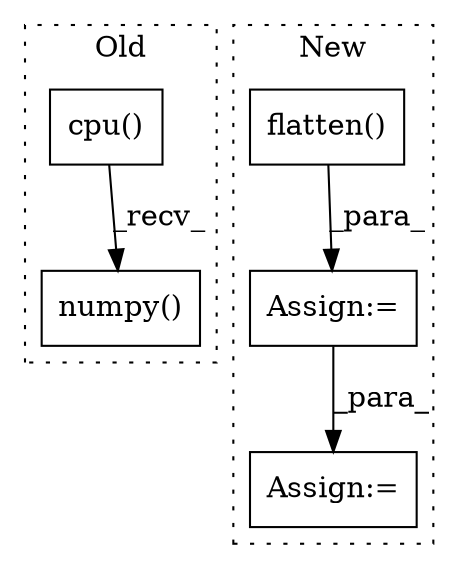 digraph G {
subgraph cluster0 {
1 [label="numpy()" a="75" s="4769" l="32" shape="box"];
3 [label="cpu()" a="75" s="4769" l="24" shape="box"];
label = "Old";
style="dotted";
}
subgraph cluster1 {
2 [label="flatten()" a="75" s="5203" l="52" shape="box"];
4 [label="Assign:=" a="68" s="5200" l="3" shape="box"];
5 [label="Assign:=" a="68" s="5277" l="3" shape="box"];
label = "New";
style="dotted";
}
2 -> 4 [label="_para_"];
3 -> 1 [label="_recv_"];
4 -> 5 [label="_para_"];
}